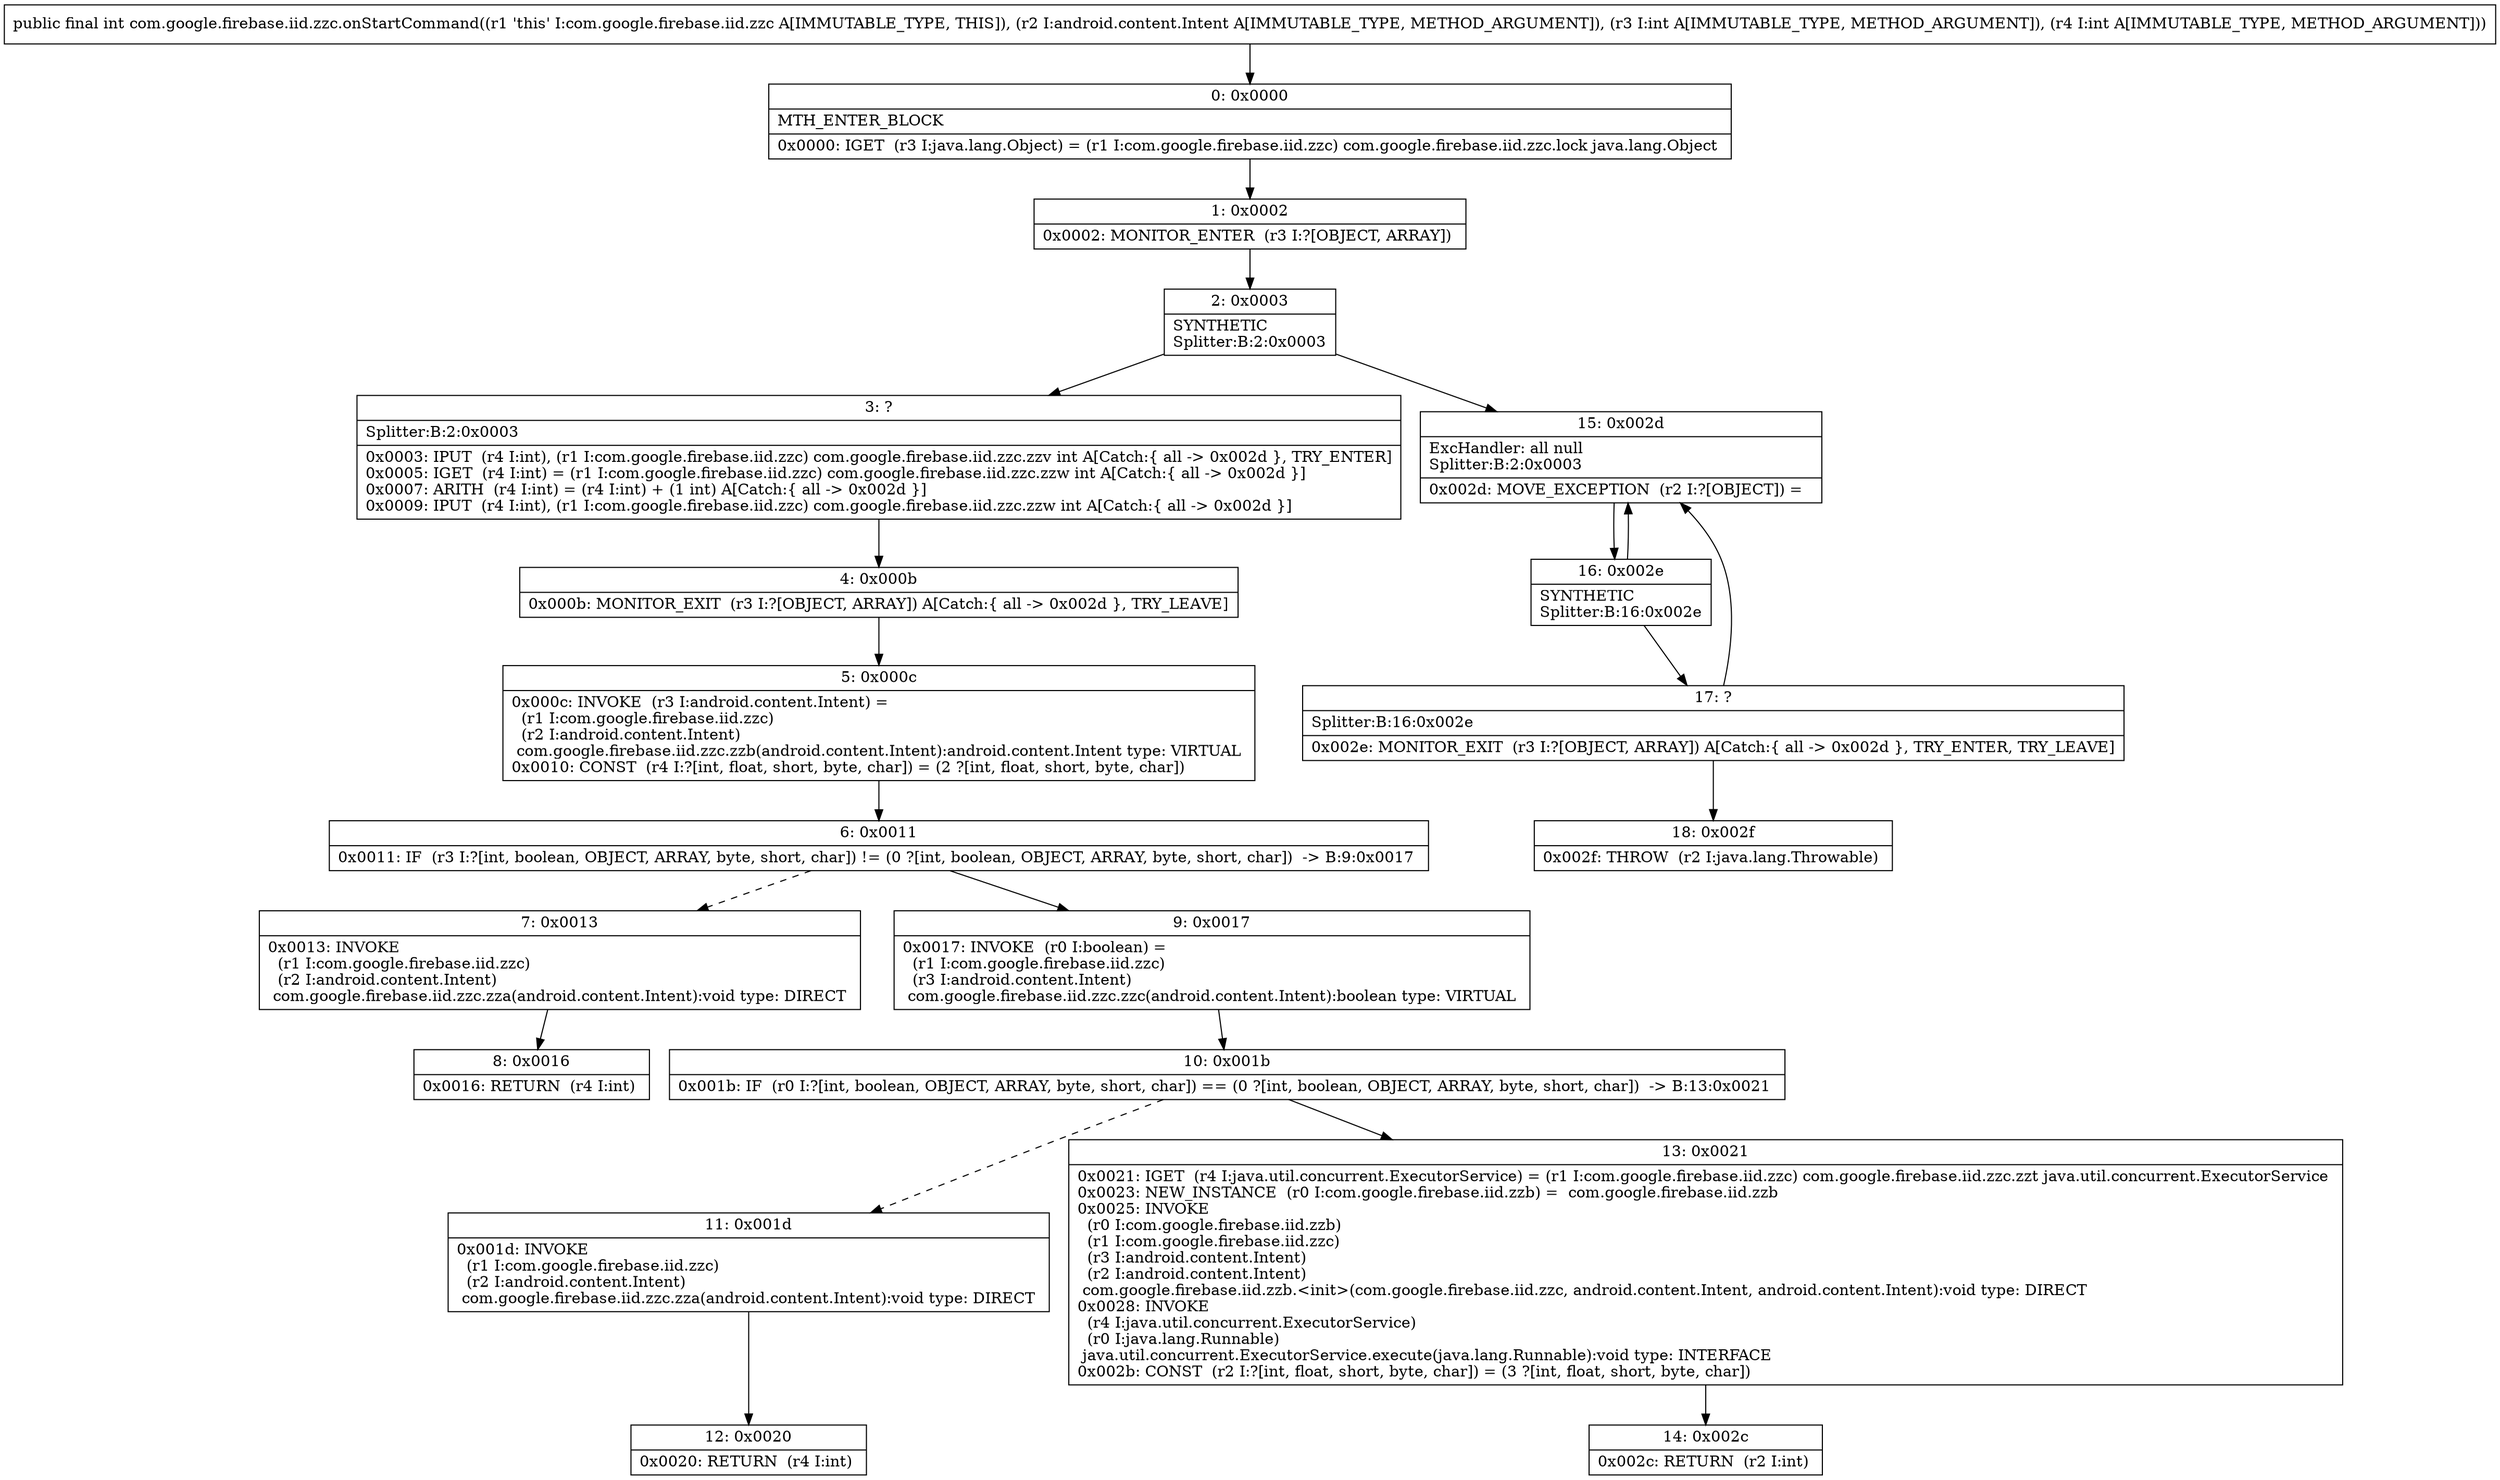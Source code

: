 digraph "CFG forcom.google.firebase.iid.zzc.onStartCommand(Landroid\/content\/Intent;II)I" {
Node_0 [shape=record,label="{0\:\ 0x0000|MTH_ENTER_BLOCK\l|0x0000: IGET  (r3 I:java.lang.Object) = (r1 I:com.google.firebase.iid.zzc) com.google.firebase.iid.zzc.lock java.lang.Object \l}"];
Node_1 [shape=record,label="{1\:\ 0x0002|0x0002: MONITOR_ENTER  (r3 I:?[OBJECT, ARRAY]) \l}"];
Node_2 [shape=record,label="{2\:\ 0x0003|SYNTHETIC\lSplitter:B:2:0x0003\l}"];
Node_3 [shape=record,label="{3\:\ ?|Splitter:B:2:0x0003\l|0x0003: IPUT  (r4 I:int), (r1 I:com.google.firebase.iid.zzc) com.google.firebase.iid.zzc.zzv int A[Catch:\{ all \-\> 0x002d \}, TRY_ENTER]\l0x0005: IGET  (r4 I:int) = (r1 I:com.google.firebase.iid.zzc) com.google.firebase.iid.zzc.zzw int A[Catch:\{ all \-\> 0x002d \}]\l0x0007: ARITH  (r4 I:int) = (r4 I:int) + (1 int) A[Catch:\{ all \-\> 0x002d \}]\l0x0009: IPUT  (r4 I:int), (r1 I:com.google.firebase.iid.zzc) com.google.firebase.iid.zzc.zzw int A[Catch:\{ all \-\> 0x002d \}]\l}"];
Node_4 [shape=record,label="{4\:\ 0x000b|0x000b: MONITOR_EXIT  (r3 I:?[OBJECT, ARRAY]) A[Catch:\{ all \-\> 0x002d \}, TRY_LEAVE]\l}"];
Node_5 [shape=record,label="{5\:\ 0x000c|0x000c: INVOKE  (r3 I:android.content.Intent) = \l  (r1 I:com.google.firebase.iid.zzc)\l  (r2 I:android.content.Intent)\l com.google.firebase.iid.zzc.zzb(android.content.Intent):android.content.Intent type: VIRTUAL \l0x0010: CONST  (r4 I:?[int, float, short, byte, char]) = (2 ?[int, float, short, byte, char]) \l}"];
Node_6 [shape=record,label="{6\:\ 0x0011|0x0011: IF  (r3 I:?[int, boolean, OBJECT, ARRAY, byte, short, char]) != (0 ?[int, boolean, OBJECT, ARRAY, byte, short, char])  \-\> B:9:0x0017 \l}"];
Node_7 [shape=record,label="{7\:\ 0x0013|0x0013: INVOKE  \l  (r1 I:com.google.firebase.iid.zzc)\l  (r2 I:android.content.Intent)\l com.google.firebase.iid.zzc.zza(android.content.Intent):void type: DIRECT \l}"];
Node_8 [shape=record,label="{8\:\ 0x0016|0x0016: RETURN  (r4 I:int) \l}"];
Node_9 [shape=record,label="{9\:\ 0x0017|0x0017: INVOKE  (r0 I:boolean) = \l  (r1 I:com.google.firebase.iid.zzc)\l  (r3 I:android.content.Intent)\l com.google.firebase.iid.zzc.zzc(android.content.Intent):boolean type: VIRTUAL \l}"];
Node_10 [shape=record,label="{10\:\ 0x001b|0x001b: IF  (r0 I:?[int, boolean, OBJECT, ARRAY, byte, short, char]) == (0 ?[int, boolean, OBJECT, ARRAY, byte, short, char])  \-\> B:13:0x0021 \l}"];
Node_11 [shape=record,label="{11\:\ 0x001d|0x001d: INVOKE  \l  (r1 I:com.google.firebase.iid.zzc)\l  (r2 I:android.content.Intent)\l com.google.firebase.iid.zzc.zza(android.content.Intent):void type: DIRECT \l}"];
Node_12 [shape=record,label="{12\:\ 0x0020|0x0020: RETURN  (r4 I:int) \l}"];
Node_13 [shape=record,label="{13\:\ 0x0021|0x0021: IGET  (r4 I:java.util.concurrent.ExecutorService) = (r1 I:com.google.firebase.iid.zzc) com.google.firebase.iid.zzc.zzt java.util.concurrent.ExecutorService \l0x0023: NEW_INSTANCE  (r0 I:com.google.firebase.iid.zzb) =  com.google.firebase.iid.zzb \l0x0025: INVOKE  \l  (r0 I:com.google.firebase.iid.zzb)\l  (r1 I:com.google.firebase.iid.zzc)\l  (r3 I:android.content.Intent)\l  (r2 I:android.content.Intent)\l com.google.firebase.iid.zzb.\<init\>(com.google.firebase.iid.zzc, android.content.Intent, android.content.Intent):void type: DIRECT \l0x0028: INVOKE  \l  (r4 I:java.util.concurrent.ExecutorService)\l  (r0 I:java.lang.Runnable)\l java.util.concurrent.ExecutorService.execute(java.lang.Runnable):void type: INTERFACE \l0x002b: CONST  (r2 I:?[int, float, short, byte, char]) = (3 ?[int, float, short, byte, char]) \l}"];
Node_14 [shape=record,label="{14\:\ 0x002c|0x002c: RETURN  (r2 I:int) \l}"];
Node_15 [shape=record,label="{15\:\ 0x002d|ExcHandler: all null\lSplitter:B:2:0x0003\l|0x002d: MOVE_EXCEPTION  (r2 I:?[OBJECT]) =  \l}"];
Node_16 [shape=record,label="{16\:\ 0x002e|SYNTHETIC\lSplitter:B:16:0x002e\l}"];
Node_17 [shape=record,label="{17\:\ ?|Splitter:B:16:0x002e\l|0x002e: MONITOR_EXIT  (r3 I:?[OBJECT, ARRAY]) A[Catch:\{ all \-\> 0x002d \}, TRY_ENTER, TRY_LEAVE]\l}"];
Node_18 [shape=record,label="{18\:\ 0x002f|0x002f: THROW  (r2 I:java.lang.Throwable) \l}"];
MethodNode[shape=record,label="{public final int com.google.firebase.iid.zzc.onStartCommand((r1 'this' I:com.google.firebase.iid.zzc A[IMMUTABLE_TYPE, THIS]), (r2 I:android.content.Intent A[IMMUTABLE_TYPE, METHOD_ARGUMENT]), (r3 I:int A[IMMUTABLE_TYPE, METHOD_ARGUMENT]), (r4 I:int A[IMMUTABLE_TYPE, METHOD_ARGUMENT])) }"];
MethodNode -> Node_0;
Node_0 -> Node_1;
Node_1 -> Node_2;
Node_2 -> Node_3;
Node_2 -> Node_15;
Node_3 -> Node_4;
Node_4 -> Node_5;
Node_5 -> Node_6;
Node_6 -> Node_7[style=dashed];
Node_6 -> Node_9;
Node_7 -> Node_8;
Node_9 -> Node_10;
Node_10 -> Node_11[style=dashed];
Node_10 -> Node_13;
Node_11 -> Node_12;
Node_13 -> Node_14;
Node_15 -> Node_16;
Node_16 -> Node_17;
Node_16 -> Node_15;
Node_17 -> Node_18;
Node_17 -> Node_15;
}

